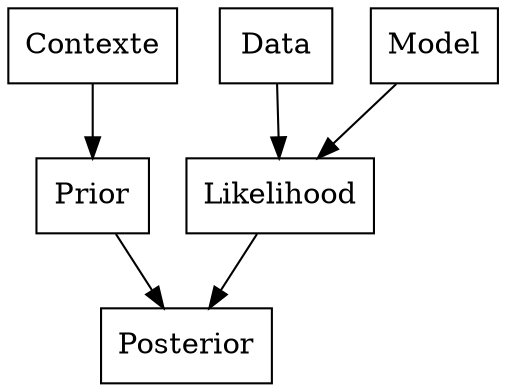 digraph {
  # a 'graph' statement
  graph [overlap = true, fontsize = 5]
  
  # add node statements
  node [shape = box]
  Contexte ; Data ; Model ; 
  Prior ; Likelihood ; Posterior

  # add edge statements
  Contexte -> Prior ;
  {Data  Model} -> Likelihood ;
  {Prior Likelihood} -> Posterior
}